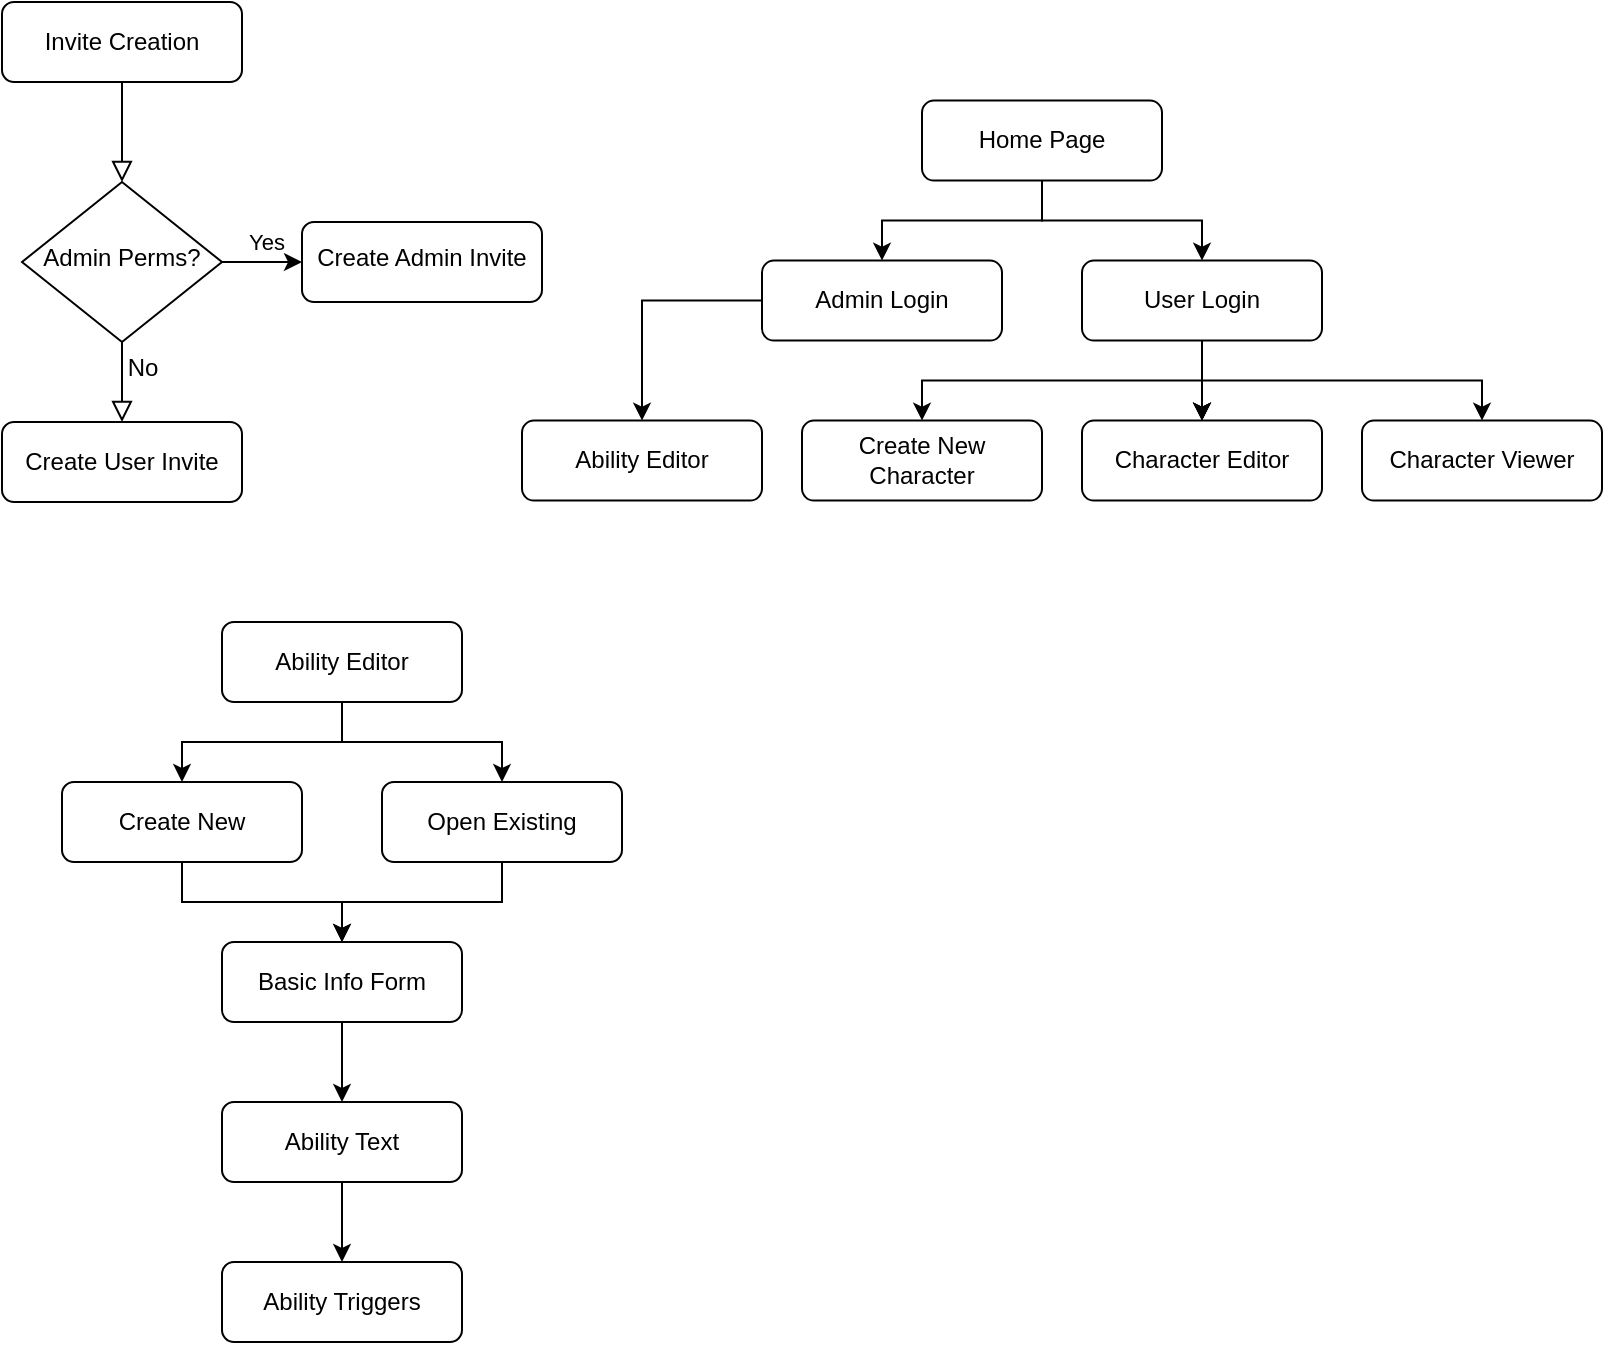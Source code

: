 <mxfile version="24.8.1">
  <diagram id="C5RBs43oDa-KdzZeNtuy" name="Page-1">
    <mxGraphModel dx="1430" dy="786" grid="1" gridSize="10" guides="1" tooltips="1" connect="1" arrows="1" fold="1" page="1" pageScale="1" pageWidth="827" pageHeight="1169" math="0" shadow="0">
      <root>
        <mxCell id="WIyWlLk6GJQsqaUBKTNV-0" />
        <mxCell id="WIyWlLk6GJQsqaUBKTNV-1" parent="WIyWlLk6GJQsqaUBKTNV-0" />
        <mxCell id="WIyWlLk6GJQsqaUBKTNV-2" value="" style="rounded=0;html=1;jettySize=auto;orthogonalLoop=1;fontSize=11;endArrow=block;endFill=0;endSize=8;strokeWidth=1;shadow=0;labelBackgroundColor=none;edgeStyle=orthogonalEdgeStyle;" parent="WIyWlLk6GJQsqaUBKTNV-1" source="WIyWlLk6GJQsqaUBKTNV-3" target="WIyWlLk6GJQsqaUBKTNV-6" edge="1">
          <mxGeometry relative="1" as="geometry" />
        </mxCell>
        <mxCell id="WIyWlLk6GJQsqaUBKTNV-3" value="Invite Creation" style="rounded=1;whiteSpace=wrap;html=1;fontSize=12;glass=0;strokeWidth=1;shadow=0;" parent="WIyWlLk6GJQsqaUBKTNV-1" vertex="1">
          <mxGeometry x="10" y="10" width="120" height="40" as="geometry" />
        </mxCell>
        <mxCell id="WIyWlLk6GJQsqaUBKTNV-4" value="" style="rounded=0;html=1;jettySize=auto;orthogonalLoop=1;fontSize=11;endArrow=block;endFill=0;endSize=8;strokeWidth=1;shadow=0;labelBackgroundColor=none;edgeStyle=orthogonalEdgeStyle;" parent="WIyWlLk6GJQsqaUBKTNV-1" source="WIyWlLk6GJQsqaUBKTNV-6" edge="1">
          <mxGeometry y="20" relative="1" as="geometry">
            <mxPoint as="offset" />
            <mxPoint x="70" y="220" as="targetPoint" />
          </mxGeometry>
        </mxCell>
        <mxCell id="06jQEKfHEUzu6eFfH_fs-6" value="" style="edgeStyle=orthogonalEdgeStyle;rounded=0;orthogonalLoop=1;jettySize=auto;html=1;" edge="1" parent="WIyWlLk6GJQsqaUBKTNV-1" source="WIyWlLk6GJQsqaUBKTNV-6" target="06jQEKfHEUzu6eFfH_fs-5">
          <mxGeometry relative="1" as="geometry" />
        </mxCell>
        <mxCell id="06jQEKfHEUzu6eFfH_fs-8" value="Yes" style="edgeLabel;html=1;align=center;verticalAlign=middle;resizable=0;points=[];" vertex="1" connectable="0" parent="06jQEKfHEUzu6eFfH_fs-6">
          <mxGeometry x="-0.385" y="4" relative="1" as="geometry">
            <mxPoint x="9" y="-6" as="offset" />
          </mxGeometry>
        </mxCell>
        <mxCell id="WIyWlLk6GJQsqaUBKTNV-6" value="Admin Perms?" style="rhombus;whiteSpace=wrap;html=1;shadow=0;fontFamily=Helvetica;fontSize=12;align=center;strokeWidth=1;spacing=6;spacingTop=-4;" parent="WIyWlLk6GJQsqaUBKTNV-1" vertex="1">
          <mxGeometry x="20" y="100" width="100" height="80" as="geometry" />
        </mxCell>
        <mxCell id="WIyWlLk6GJQsqaUBKTNV-12" value="Create User Invite" style="rounded=1;whiteSpace=wrap;html=1;fontSize=12;glass=0;strokeWidth=1;shadow=0;" parent="WIyWlLk6GJQsqaUBKTNV-1" vertex="1">
          <mxGeometry x="10" y="220" width="120" height="40" as="geometry" />
        </mxCell>
        <mxCell id="06jQEKfHEUzu6eFfH_fs-5" value="Create Admin Invite" style="rounded=1;whiteSpace=wrap;html=1;shadow=0;strokeWidth=1;spacing=6;spacingTop=-4;" vertex="1" parent="WIyWlLk6GJQsqaUBKTNV-1">
          <mxGeometry x="160" y="120" width="120" height="40" as="geometry" />
        </mxCell>
        <mxCell id="06jQEKfHEUzu6eFfH_fs-9" value="No" style="text;html=1;align=center;verticalAlign=middle;resizable=0;points=[];autosize=1;strokeColor=none;fillColor=none;" vertex="1" parent="WIyWlLk6GJQsqaUBKTNV-1">
          <mxGeometry x="60" y="178" width="40" height="30" as="geometry" />
        </mxCell>
        <mxCell id="06jQEKfHEUzu6eFfH_fs-12" value="" style="edgeStyle=orthogonalEdgeStyle;rounded=0;orthogonalLoop=1;jettySize=auto;html=1;" edge="1" parent="WIyWlLk6GJQsqaUBKTNV-1" source="06jQEKfHEUzu6eFfH_fs-10" target="06jQEKfHEUzu6eFfH_fs-11">
          <mxGeometry relative="1" as="geometry" />
        </mxCell>
        <mxCell id="06jQEKfHEUzu6eFfH_fs-14" value="" style="edgeStyle=orthogonalEdgeStyle;rounded=0;orthogonalLoop=1;jettySize=auto;html=1;" edge="1" parent="WIyWlLk6GJQsqaUBKTNV-1" source="06jQEKfHEUzu6eFfH_fs-10" target="06jQEKfHEUzu6eFfH_fs-13">
          <mxGeometry relative="1" as="geometry" />
        </mxCell>
        <mxCell id="06jQEKfHEUzu6eFfH_fs-10" value="Home Page" style="rounded=1;whiteSpace=wrap;html=1;" vertex="1" parent="WIyWlLk6GJQsqaUBKTNV-1">
          <mxGeometry x="470" y="59.31" width="120" height="40" as="geometry" />
        </mxCell>
        <mxCell id="06jQEKfHEUzu6eFfH_fs-16" value="" style="edgeStyle=orthogonalEdgeStyle;rounded=0;orthogonalLoop=1;jettySize=auto;html=1;" edge="1" parent="WIyWlLk6GJQsqaUBKTNV-1" source="06jQEKfHEUzu6eFfH_fs-11" target="06jQEKfHEUzu6eFfH_fs-15">
          <mxGeometry relative="1" as="geometry">
            <Array as="points">
              <mxPoint x="330" y="159.31" />
            </Array>
          </mxGeometry>
        </mxCell>
        <mxCell id="06jQEKfHEUzu6eFfH_fs-11" value="Admin Login" style="whiteSpace=wrap;html=1;rounded=1;" vertex="1" parent="WIyWlLk6GJQsqaUBKTNV-1">
          <mxGeometry x="390" y="139.31" width="120" height="40" as="geometry" />
        </mxCell>
        <mxCell id="06jQEKfHEUzu6eFfH_fs-19" value="" style="edgeStyle=orthogonalEdgeStyle;rounded=0;orthogonalLoop=1;jettySize=auto;html=1;exitX=0.5;exitY=1;exitDx=0;exitDy=0;" edge="1" parent="WIyWlLk6GJQsqaUBKTNV-1" source="06jQEKfHEUzu6eFfH_fs-13" target="06jQEKfHEUzu6eFfH_fs-18">
          <mxGeometry relative="1" as="geometry" />
        </mxCell>
        <mxCell id="06jQEKfHEUzu6eFfH_fs-21" value="" style="edgeStyle=orthogonalEdgeStyle;rounded=0;orthogonalLoop=1;jettySize=auto;html=1;" edge="1" parent="WIyWlLk6GJQsqaUBKTNV-1" source="06jQEKfHEUzu6eFfH_fs-13" target="06jQEKfHEUzu6eFfH_fs-20">
          <mxGeometry relative="1" as="geometry" />
        </mxCell>
        <mxCell id="06jQEKfHEUzu6eFfH_fs-22" value="" style="edgeStyle=orthogonalEdgeStyle;rounded=0;orthogonalLoop=1;jettySize=auto;html=1;" edge="1" parent="WIyWlLk6GJQsqaUBKTNV-1" source="06jQEKfHEUzu6eFfH_fs-13" target="06jQEKfHEUzu6eFfH_fs-20">
          <mxGeometry relative="1" as="geometry" />
        </mxCell>
        <mxCell id="06jQEKfHEUzu6eFfH_fs-24" value="" style="edgeStyle=orthogonalEdgeStyle;rounded=0;orthogonalLoop=1;jettySize=auto;html=1;" edge="1" parent="WIyWlLk6GJQsqaUBKTNV-1" source="06jQEKfHEUzu6eFfH_fs-13" target="06jQEKfHEUzu6eFfH_fs-20">
          <mxGeometry relative="1" as="geometry" />
        </mxCell>
        <mxCell id="06jQEKfHEUzu6eFfH_fs-26" value="" style="edgeStyle=orthogonalEdgeStyle;rounded=0;orthogonalLoop=1;jettySize=auto;html=1;" edge="1" parent="WIyWlLk6GJQsqaUBKTNV-1" source="06jQEKfHEUzu6eFfH_fs-13" target="06jQEKfHEUzu6eFfH_fs-25">
          <mxGeometry relative="1" as="geometry">
            <Array as="points">
              <mxPoint x="610" y="199.31" />
              <mxPoint x="750" y="199.31" />
            </Array>
          </mxGeometry>
        </mxCell>
        <mxCell id="06jQEKfHEUzu6eFfH_fs-13" value="User Login" style="whiteSpace=wrap;html=1;rounded=1;" vertex="1" parent="WIyWlLk6GJQsqaUBKTNV-1">
          <mxGeometry x="550" y="139.31" width="120" height="40" as="geometry" />
        </mxCell>
        <mxCell id="06jQEKfHEUzu6eFfH_fs-15" value="Ability Editor" style="whiteSpace=wrap;html=1;rounded=1;" vertex="1" parent="WIyWlLk6GJQsqaUBKTNV-1">
          <mxGeometry x="270" y="219.31" width="120" height="40" as="geometry" />
        </mxCell>
        <mxCell id="06jQEKfHEUzu6eFfH_fs-17" style="edgeStyle=orthogonalEdgeStyle;rounded=0;orthogonalLoop=1;jettySize=auto;html=1;exitX=0.5;exitY=1;exitDx=0;exitDy=0;" edge="1" parent="WIyWlLk6GJQsqaUBKTNV-1" source="06jQEKfHEUzu6eFfH_fs-15" target="06jQEKfHEUzu6eFfH_fs-15">
          <mxGeometry relative="1" as="geometry" />
        </mxCell>
        <mxCell id="06jQEKfHEUzu6eFfH_fs-18" value="Create New Character" style="whiteSpace=wrap;html=1;rounded=1;" vertex="1" parent="WIyWlLk6GJQsqaUBKTNV-1">
          <mxGeometry x="410" y="219.31" width="120" height="40" as="geometry" />
        </mxCell>
        <mxCell id="06jQEKfHEUzu6eFfH_fs-20" value="Character Editor" style="whiteSpace=wrap;html=1;rounded=1;" vertex="1" parent="WIyWlLk6GJQsqaUBKTNV-1">
          <mxGeometry x="550" y="219.31" width="120" height="40" as="geometry" />
        </mxCell>
        <mxCell id="06jQEKfHEUzu6eFfH_fs-25" value="Character Viewer" style="whiteSpace=wrap;html=1;rounded=1;" vertex="1" parent="WIyWlLk6GJQsqaUBKTNV-1">
          <mxGeometry x="690" y="219.31" width="120" height="40" as="geometry" />
        </mxCell>
        <mxCell id="06jQEKfHEUzu6eFfH_fs-29" value="" style="edgeStyle=orthogonalEdgeStyle;rounded=0;orthogonalLoop=1;jettySize=auto;html=1;" edge="1" parent="WIyWlLk6GJQsqaUBKTNV-1" source="06jQEKfHEUzu6eFfH_fs-27" target="06jQEKfHEUzu6eFfH_fs-28">
          <mxGeometry relative="1" as="geometry" />
        </mxCell>
        <mxCell id="06jQEKfHEUzu6eFfH_fs-31" value="" style="edgeStyle=orthogonalEdgeStyle;rounded=0;orthogonalLoop=1;jettySize=auto;html=1;" edge="1" parent="WIyWlLk6GJQsqaUBKTNV-1" source="06jQEKfHEUzu6eFfH_fs-27" target="06jQEKfHEUzu6eFfH_fs-30">
          <mxGeometry relative="1" as="geometry" />
        </mxCell>
        <mxCell id="06jQEKfHEUzu6eFfH_fs-27" value="Ability Editor" style="whiteSpace=wrap;html=1;rounded=1;" vertex="1" parent="WIyWlLk6GJQsqaUBKTNV-1">
          <mxGeometry x="120" y="320" width="120" height="40" as="geometry" />
        </mxCell>
        <mxCell id="06jQEKfHEUzu6eFfH_fs-33" value="" style="edgeStyle=orthogonalEdgeStyle;rounded=0;orthogonalLoop=1;jettySize=auto;html=1;" edge="1" parent="WIyWlLk6GJQsqaUBKTNV-1" source="06jQEKfHEUzu6eFfH_fs-28" target="06jQEKfHEUzu6eFfH_fs-32">
          <mxGeometry relative="1" as="geometry" />
        </mxCell>
        <mxCell id="06jQEKfHEUzu6eFfH_fs-28" value="Create New" style="whiteSpace=wrap;html=1;rounded=1;" vertex="1" parent="WIyWlLk6GJQsqaUBKTNV-1">
          <mxGeometry x="40" y="400" width="120" height="40" as="geometry" />
        </mxCell>
        <mxCell id="06jQEKfHEUzu6eFfH_fs-34" value="" style="edgeStyle=orthogonalEdgeStyle;rounded=0;orthogonalLoop=1;jettySize=auto;html=1;" edge="1" parent="WIyWlLk6GJQsqaUBKTNV-1" source="06jQEKfHEUzu6eFfH_fs-30" target="06jQEKfHEUzu6eFfH_fs-32">
          <mxGeometry relative="1" as="geometry" />
        </mxCell>
        <mxCell id="06jQEKfHEUzu6eFfH_fs-30" value="Open Existing" style="whiteSpace=wrap;html=1;rounded=1;" vertex="1" parent="WIyWlLk6GJQsqaUBKTNV-1">
          <mxGeometry x="200" y="400" width="120" height="40" as="geometry" />
        </mxCell>
        <mxCell id="06jQEKfHEUzu6eFfH_fs-36" value="" style="edgeStyle=orthogonalEdgeStyle;rounded=0;orthogonalLoop=1;jettySize=auto;html=1;" edge="1" parent="WIyWlLk6GJQsqaUBKTNV-1" source="06jQEKfHEUzu6eFfH_fs-32" target="06jQEKfHEUzu6eFfH_fs-35">
          <mxGeometry relative="1" as="geometry" />
        </mxCell>
        <mxCell id="06jQEKfHEUzu6eFfH_fs-32" value="Basic Info Form" style="whiteSpace=wrap;html=1;rounded=1;" vertex="1" parent="WIyWlLk6GJQsqaUBKTNV-1">
          <mxGeometry x="120" y="480" width="120" height="40" as="geometry" />
        </mxCell>
        <mxCell id="06jQEKfHEUzu6eFfH_fs-38" value="" style="edgeStyle=orthogonalEdgeStyle;rounded=0;orthogonalLoop=1;jettySize=auto;html=1;" edge="1" parent="WIyWlLk6GJQsqaUBKTNV-1" source="06jQEKfHEUzu6eFfH_fs-35" target="06jQEKfHEUzu6eFfH_fs-37">
          <mxGeometry relative="1" as="geometry" />
        </mxCell>
        <mxCell id="06jQEKfHEUzu6eFfH_fs-35" value="Ability Text" style="whiteSpace=wrap;html=1;rounded=1;" vertex="1" parent="WIyWlLk6GJQsqaUBKTNV-1">
          <mxGeometry x="120" y="560" width="120" height="40" as="geometry" />
        </mxCell>
        <mxCell id="06jQEKfHEUzu6eFfH_fs-37" value="Ability Triggers" style="whiteSpace=wrap;html=1;rounded=1;" vertex="1" parent="WIyWlLk6GJQsqaUBKTNV-1">
          <mxGeometry x="120" y="640" width="120" height="40" as="geometry" />
        </mxCell>
      </root>
    </mxGraphModel>
  </diagram>
</mxfile>
